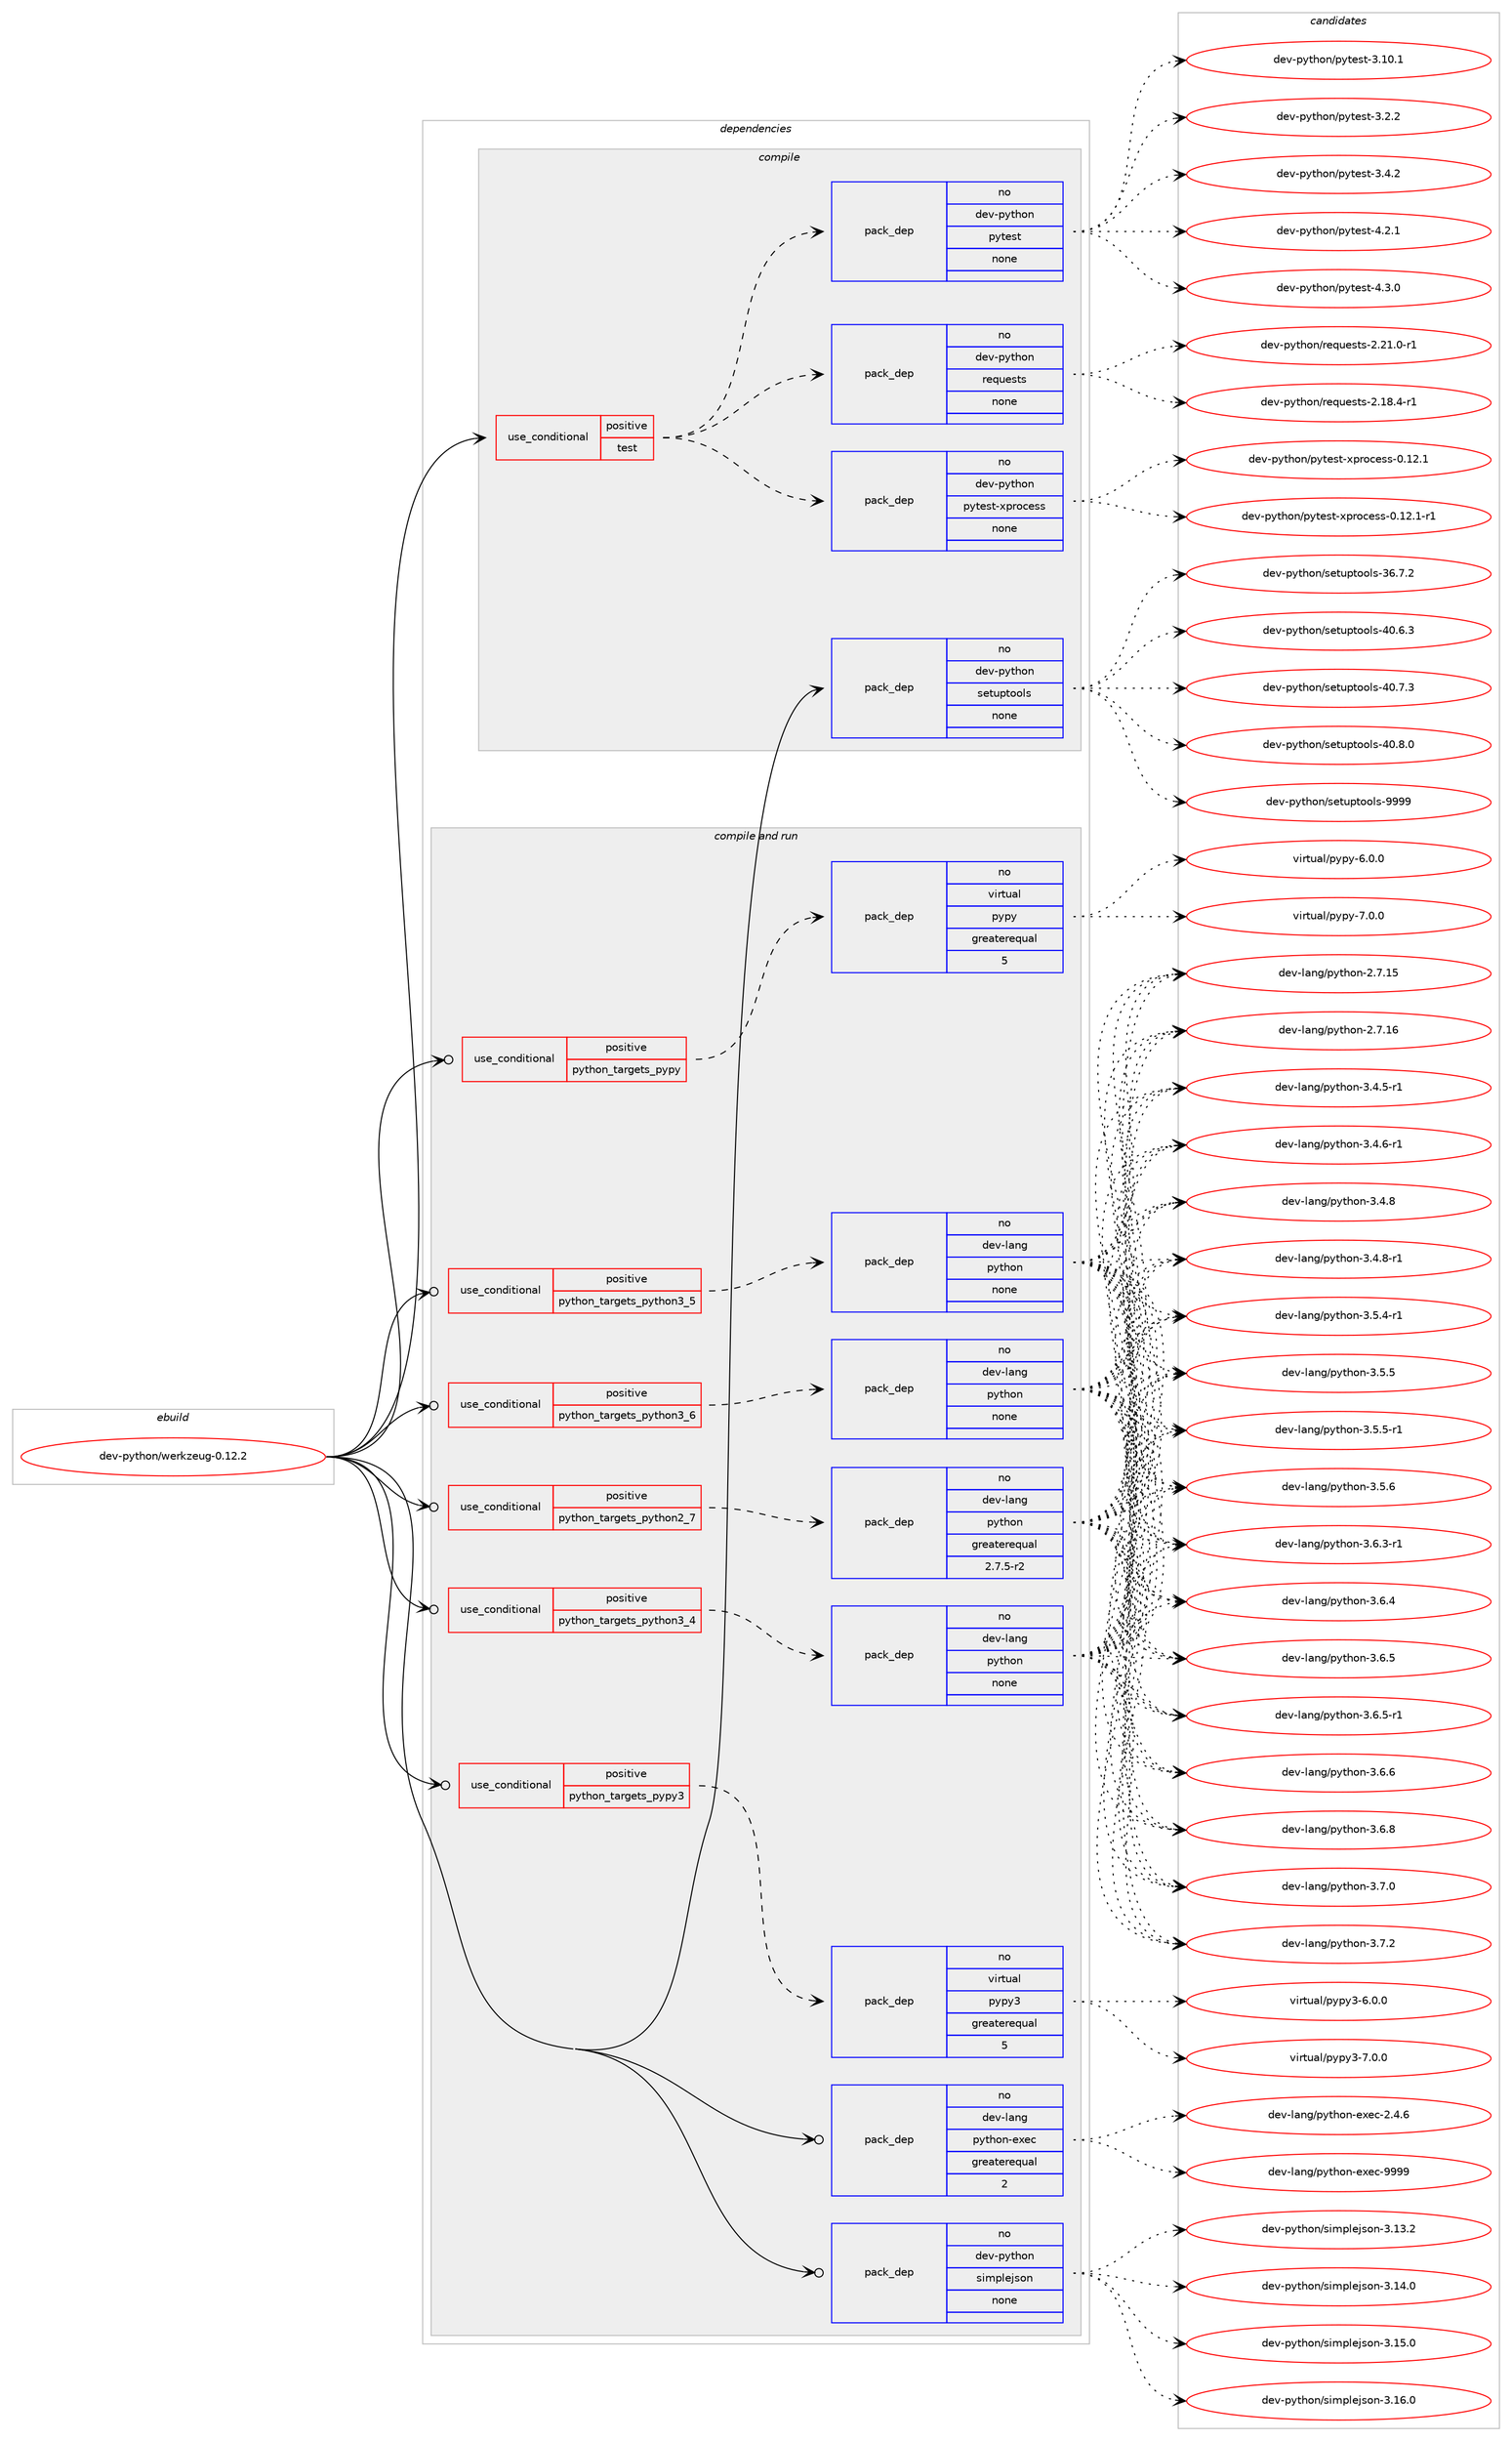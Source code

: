 digraph prolog {

# *************
# Graph options
# *************

newrank=true;
concentrate=true;
compound=true;
graph [rankdir=LR,fontname=Helvetica,fontsize=10,ranksep=1.5];#, ranksep=2.5, nodesep=0.2];
edge  [arrowhead=vee];
node  [fontname=Helvetica,fontsize=10];

# **********
# The ebuild
# **********

subgraph cluster_leftcol {
color=gray;
rank=same;
label=<<i>ebuild</i>>;
id [label="dev-python/werkzeug-0.12.2", color=red, width=4, href="../dev-python/werkzeug-0.12.2.svg"];
}

# ****************
# The dependencies
# ****************

subgraph cluster_midcol {
color=gray;
label=<<i>dependencies</i>>;
subgraph cluster_compile {
fillcolor="#eeeeee";
style=filled;
label=<<i>compile</i>>;
subgraph cond386777 {
dependency1447874 [label=<<TABLE BORDER="0" CELLBORDER="1" CELLSPACING="0" CELLPADDING="4"><TR><TD ROWSPAN="3" CELLPADDING="10">use_conditional</TD></TR><TR><TD>positive</TD></TR><TR><TD>test</TD></TR></TABLE>>, shape=none, color=red];
subgraph pack1037727 {
dependency1447875 [label=<<TABLE BORDER="0" CELLBORDER="1" CELLSPACING="0" CELLPADDING="4" WIDTH="220"><TR><TD ROWSPAN="6" CELLPADDING="30">pack_dep</TD></TR><TR><TD WIDTH="110">no</TD></TR><TR><TD>dev-python</TD></TR><TR><TD>requests</TD></TR><TR><TD>none</TD></TR><TR><TD></TD></TR></TABLE>>, shape=none, color=blue];
}
dependency1447874:e -> dependency1447875:w [weight=20,style="dashed",arrowhead="vee"];
subgraph pack1037728 {
dependency1447876 [label=<<TABLE BORDER="0" CELLBORDER="1" CELLSPACING="0" CELLPADDING="4" WIDTH="220"><TR><TD ROWSPAN="6" CELLPADDING="30">pack_dep</TD></TR><TR><TD WIDTH="110">no</TD></TR><TR><TD>dev-python</TD></TR><TR><TD>pytest</TD></TR><TR><TD>none</TD></TR><TR><TD></TD></TR></TABLE>>, shape=none, color=blue];
}
dependency1447874:e -> dependency1447876:w [weight=20,style="dashed",arrowhead="vee"];
subgraph pack1037729 {
dependency1447877 [label=<<TABLE BORDER="0" CELLBORDER="1" CELLSPACING="0" CELLPADDING="4" WIDTH="220"><TR><TD ROWSPAN="6" CELLPADDING="30">pack_dep</TD></TR><TR><TD WIDTH="110">no</TD></TR><TR><TD>dev-python</TD></TR><TR><TD>pytest-xprocess</TD></TR><TR><TD>none</TD></TR><TR><TD></TD></TR></TABLE>>, shape=none, color=blue];
}
dependency1447874:e -> dependency1447877:w [weight=20,style="dashed",arrowhead="vee"];
}
id:e -> dependency1447874:w [weight=20,style="solid",arrowhead="vee"];
subgraph pack1037730 {
dependency1447878 [label=<<TABLE BORDER="0" CELLBORDER="1" CELLSPACING="0" CELLPADDING="4" WIDTH="220"><TR><TD ROWSPAN="6" CELLPADDING="30">pack_dep</TD></TR><TR><TD WIDTH="110">no</TD></TR><TR><TD>dev-python</TD></TR><TR><TD>setuptools</TD></TR><TR><TD>none</TD></TR><TR><TD></TD></TR></TABLE>>, shape=none, color=blue];
}
id:e -> dependency1447878:w [weight=20,style="solid",arrowhead="vee"];
}
subgraph cluster_compileandrun {
fillcolor="#eeeeee";
style=filled;
label=<<i>compile and run</i>>;
subgraph cond386778 {
dependency1447879 [label=<<TABLE BORDER="0" CELLBORDER="1" CELLSPACING="0" CELLPADDING="4"><TR><TD ROWSPAN="3" CELLPADDING="10">use_conditional</TD></TR><TR><TD>positive</TD></TR><TR><TD>python_targets_pypy</TD></TR></TABLE>>, shape=none, color=red];
subgraph pack1037731 {
dependency1447880 [label=<<TABLE BORDER="0" CELLBORDER="1" CELLSPACING="0" CELLPADDING="4" WIDTH="220"><TR><TD ROWSPAN="6" CELLPADDING="30">pack_dep</TD></TR><TR><TD WIDTH="110">no</TD></TR><TR><TD>virtual</TD></TR><TR><TD>pypy</TD></TR><TR><TD>greaterequal</TD></TR><TR><TD>5</TD></TR></TABLE>>, shape=none, color=blue];
}
dependency1447879:e -> dependency1447880:w [weight=20,style="dashed",arrowhead="vee"];
}
id:e -> dependency1447879:w [weight=20,style="solid",arrowhead="odotvee"];
subgraph cond386779 {
dependency1447881 [label=<<TABLE BORDER="0" CELLBORDER="1" CELLSPACING="0" CELLPADDING="4"><TR><TD ROWSPAN="3" CELLPADDING="10">use_conditional</TD></TR><TR><TD>positive</TD></TR><TR><TD>python_targets_pypy3</TD></TR></TABLE>>, shape=none, color=red];
subgraph pack1037732 {
dependency1447882 [label=<<TABLE BORDER="0" CELLBORDER="1" CELLSPACING="0" CELLPADDING="4" WIDTH="220"><TR><TD ROWSPAN="6" CELLPADDING="30">pack_dep</TD></TR><TR><TD WIDTH="110">no</TD></TR><TR><TD>virtual</TD></TR><TR><TD>pypy3</TD></TR><TR><TD>greaterequal</TD></TR><TR><TD>5</TD></TR></TABLE>>, shape=none, color=blue];
}
dependency1447881:e -> dependency1447882:w [weight=20,style="dashed",arrowhead="vee"];
}
id:e -> dependency1447881:w [weight=20,style="solid",arrowhead="odotvee"];
subgraph cond386780 {
dependency1447883 [label=<<TABLE BORDER="0" CELLBORDER="1" CELLSPACING="0" CELLPADDING="4"><TR><TD ROWSPAN="3" CELLPADDING="10">use_conditional</TD></TR><TR><TD>positive</TD></TR><TR><TD>python_targets_python2_7</TD></TR></TABLE>>, shape=none, color=red];
subgraph pack1037733 {
dependency1447884 [label=<<TABLE BORDER="0" CELLBORDER="1" CELLSPACING="0" CELLPADDING="4" WIDTH="220"><TR><TD ROWSPAN="6" CELLPADDING="30">pack_dep</TD></TR><TR><TD WIDTH="110">no</TD></TR><TR><TD>dev-lang</TD></TR><TR><TD>python</TD></TR><TR><TD>greaterequal</TD></TR><TR><TD>2.7.5-r2</TD></TR></TABLE>>, shape=none, color=blue];
}
dependency1447883:e -> dependency1447884:w [weight=20,style="dashed",arrowhead="vee"];
}
id:e -> dependency1447883:w [weight=20,style="solid",arrowhead="odotvee"];
subgraph cond386781 {
dependency1447885 [label=<<TABLE BORDER="0" CELLBORDER="1" CELLSPACING="0" CELLPADDING="4"><TR><TD ROWSPAN="3" CELLPADDING="10">use_conditional</TD></TR><TR><TD>positive</TD></TR><TR><TD>python_targets_python3_4</TD></TR></TABLE>>, shape=none, color=red];
subgraph pack1037734 {
dependency1447886 [label=<<TABLE BORDER="0" CELLBORDER="1" CELLSPACING="0" CELLPADDING="4" WIDTH="220"><TR><TD ROWSPAN="6" CELLPADDING="30">pack_dep</TD></TR><TR><TD WIDTH="110">no</TD></TR><TR><TD>dev-lang</TD></TR><TR><TD>python</TD></TR><TR><TD>none</TD></TR><TR><TD></TD></TR></TABLE>>, shape=none, color=blue];
}
dependency1447885:e -> dependency1447886:w [weight=20,style="dashed",arrowhead="vee"];
}
id:e -> dependency1447885:w [weight=20,style="solid",arrowhead="odotvee"];
subgraph cond386782 {
dependency1447887 [label=<<TABLE BORDER="0" CELLBORDER="1" CELLSPACING="0" CELLPADDING="4"><TR><TD ROWSPAN="3" CELLPADDING="10">use_conditional</TD></TR><TR><TD>positive</TD></TR><TR><TD>python_targets_python3_5</TD></TR></TABLE>>, shape=none, color=red];
subgraph pack1037735 {
dependency1447888 [label=<<TABLE BORDER="0" CELLBORDER="1" CELLSPACING="0" CELLPADDING="4" WIDTH="220"><TR><TD ROWSPAN="6" CELLPADDING="30">pack_dep</TD></TR><TR><TD WIDTH="110">no</TD></TR><TR><TD>dev-lang</TD></TR><TR><TD>python</TD></TR><TR><TD>none</TD></TR><TR><TD></TD></TR></TABLE>>, shape=none, color=blue];
}
dependency1447887:e -> dependency1447888:w [weight=20,style="dashed",arrowhead="vee"];
}
id:e -> dependency1447887:w [weight=20,style="solid",arrowhead="odotvee"];
subgraph cond386783 {
dependency1447889 [label=<<TABLE BORDER="0" CELLBORDER="1" CELLSPACING="0" CELLPADDING="4"><TR><TD ROWSPAN="3" CELLPADDING="10">use_conditional</TD></TR><TR><TD>positive</TD></TR><TR><TD>python_targets_python3_6</TD></TR></TABLE>>, shape=none, color=red];
subgraph pack1037736 {
dependency1447890 [label=<<TABLE BORDER="0" CELLBORDER="1" CELLSPACING="0" CELLPADDING="4" WIDTH="220"><TR><TD ROWSPAN="6" CELLPADDING="30">pack_dep</TD></TR><TR><TD WIDTH="110">no</TD></TR><TR><TD>dev-lang</TD></TR><TR><TD>python</TD></TR><TR><TD>none</TD></TR><TR><TD></TD></TR></TABLE>>, shape=none, color=blue];
}
dependency1447889:e -> dependency1447890:w [weight=20,style="dashed",arrowhead="vee"];
}
id:e -> dependency1447889:w [weight=20,style="solid",arrowhead="odotvee"];
subgraph pack1037737 {
dependency1447891 [label=<<TABLE BORDER="0" CELLBORDER="1" CELLSPACING="0" CELLPADDING="4" WIDTH="220"><TR><TD ROWSPAN="6" CELLPADDING="30">pack_dep</TD></TR><TR><TD WIDTH="110">no</TD></TR><TR><TD>dev-lang</TD></TR><TR><TD>python-exec</TD></TR><TR><TD>greaterequal</TD></TR><TR><TD>2</TD></TR></TABLE>>, shape=none, color=blue];
}
id:e -> dependency1447891:w [weight=20,style="solid",arrowhead="odotvee"];
subgraph pack1037738 {
dependency1447892 [label=<<TABLE BORDER="0" CELLBORDER="1" CELLSPACING="0" CELLPADDING="4" WIDTH="220"><TR><TD ROWSPAN="6" CELLPADDING="30">pack_dep</TD></TR><TR><TD WIDTH="110">no</TD></TR><TR><TD>dev-python</TD></TR><TR><TD>simplejson</TD></TR><TR><TD>none</TD></TR><TR><TD></TD></TR></TABLE>>, shape=none, color=blue];
}
id:e -> dependency1447892:w [weight=20,style="solid",arrowhead="odotvee"];
}
subgraph cluster_run {
fillcolor="#eeeeee";
style=filled;
label=<<i>run</i>>;
}
}

# **************
# The candidates
# **************

subgraph cluster_choices {
rank=same;
color=gray;
label=<<i>candidates</i>>;

subgraph choice1037727 {
color=black;
nodesep=1;
choice1001011184511212111610411111047114101113117101115116115455046495646524511449 [label="dev-python/requests-2.18.4-r1", color=red, width=4,href="../dev-python/requests-2.18.4-r1.svg"];
choice1001011184511212111610411111047114101113117101115116115455046504946484511449 [label="dev-python/requests-2.21.0-r1", color=red, width=4,href="../dev-python/requests-2.21.0-r1.svg"];
dependency1447875:e -> choice1001011184511212111610411111047114101113117101115116115455046495646524511449:w [style=dotted,weight="100"];
dependency1447875:e -> choice1001011184511212111610411111047114101113117101115116115455046504946484511449:w [style=dotted,weight="100"];
}
subgraph choice1037728 {
color=black;
nodesep=1;
choice100101118451121211161041111104711212111610111511645514649484649 [label="dev-python/pytest-3.10.1", color=red, width=4,href="../dev-python/pytest-3.10.1.svg"];
choice1001011184511212111610411111047112121116101115116455146504650 [label="dev-python/pytest-3.2.2", color=red, width=4,href="../dev-python/pytest-3.2.2.svg"];
choice1001011184511212111610411111047112121116101115116455146524650 [label="dev-python/pytest-3.4.2", color=red, width=4,href="../dev-python/pytest-3.4.2.svg"];
choice1001011184511212111610411111047112121116101115116455246504649 [label="dev-python/pytest-4.2.1", color=red, width=4,href="../dev-python/pytest-4.2.1.svg"];
choice1001011184511212111610411111047112121116101115116455246514648 [label="dev-python/pytest-4.3.0", color=red, width=4,href="../dev-python/pytest-4.3.0.svg"];
dependency1447876:e -> choice100101118451121211161041111104711212111610111511645514649484649:w [style=dotted,weight="100"];
dependency1447876:e -> choice1001011184511212111610411111047112121116101115116455146504650:w [style=dotted,weight="100"];
dependency1447876:e -> choice1001011184511212111610411111047112121116101115116455146524650:w [style=dotted,weight="100"];
dependency1447876:e -> choice1001011184511212111610411111047112121116101115116455246504649:w [style=dotted,weight="100"];
dependency1447876:e -> choice1001011184511212111610411111047112121116101115116455246514648:w [style=dotted,weight="100"];
}
subgraph choice1037729 {
color=black;
nodesep=1;
choice1001011184511212111610411111047112121116101115116451201121141119910111511545484649504649 [label="dev-python/pytest-xprocess-0.12.1", color=red, width=4,href="../dev-python/pytest-xprocess-0.12.1.svg"];
choice10010111845112121116104111110471121211161011151164512011211411199101115115454846495046494511449 [label="dev-python/pytest-xprocess-0.12.1-r1", color=red, width=4,href="../dev-python/pytest-xprocess-0.12.1-r1.svg"];
dependency1447877:e -> choice1001011184511212111610411111047112121116101115116451201121141119910111511545484649504649:w [style=dotted,weight="100"];
dependency1447877:e -> choice10010111845112121116104111110471121211161011151164512011211411199101115115454846495046494511449:w [style=dotted,weight="100"];
}
subgraph choice1037730 {
color=black;
nodesep=1;
choice100101118451121211161041111104711510111611711211611111110811545515446554650 [label="dev-python/setuptools-36.7.2", color=red, width=4,href="../dev-python/setuptools-36.7.2.svg"];
choice100101118451121211161041111104711510111611711211611111110811545524846544651 [label="dev-python/setuptools-40.6.3", color=red, width=4,href="../dev-python/setuptools-40.6.3.svg"];
choice100101118451121211161041111104711510111611711211611111110811545524846554651 [label="dev-python/setuptools-40.7.3", color=red, width=4,href="../dev-python/setuptools-40.7.3.svg"];
choice100101118451121211161041111104711510111611711211611111110811545524846564648 [label="dev-python/setuptools-40.8.0", color=red, width=4,href="../dev-python/setuptools-40.8.0.svg"];
choice10010111845112121116104111110471151011161171121161111111081154557575757 [label="dev-python/setuptools-9999", color=red, width=4,href="../dev-python/setuptools-9999.svg"];
dependency1447878:e -> choice100101118451121211161041111104711510111611711211611111110811545515446554650:w [style=dotted,weight="100"];
dependency1447878:e -> choice100101118451121211161041111104711510111611711211611111110811545524846544651:w [style=dotted,weight="100"];
dependency1447878:e -> choice100101118451121211161041111104711510111611711211611111110811545524846554651:w [style=dotted,weight="100"];
dependency1447878:e -> choice100101118451121211161041111104711510111611711211611111110811545524846564648:w [style=dotted,weight="100"];
dependency1447878:e -> choice10010111845112121116104111110471151011161171121161111111081154557575757:w [style=dotted,weight="100"];
}
subgraph choice1037731 {
color=black;
nodesep=1;
choice1181051141161179710847112121112121455446484648 [label="virtual/pypy-6.0.0", color=red, width=4,href="../virtual/pypy-6.0.0.svg"];
choice1181051141161179710847112121112121455546484648 [label="virtual/pypy-7.0.0", color=red, width=4,href="../virtual/pypy-7.0.0.svg"];
dependency1447880:e -> choice1181051141161179710847112121112121455446484648:w [style=dotted,weight="100"];
dependency1447880:e -> choice1181051141161179710847112121112121455546484648:w [style=dotted,weight="100"];
}
subgraph choice1037732 {
color=black;
nodesep=1;
choice118105114116117971084711212111212151455446484648 [label="virtual/pypy3-6.0.0", color=red, width=4,href="../virtual/pypy3-6.0.0.svg"];
choice118105114116117971084711212111212151455546484648 [label="virtual/pypy3-7.0.0", color=red, width=4,href="../virtual/pypy3-7.0.0.svg"];
dependency1447882:e -> choice118105114116117971084711212111212151455446484648:w [style=dotted,weight="100"];
dependency1447882:e -> choice118105114116117971084711212111212151455546484648:w [style=dotted,weight="100"];
}
subgraph choice1037733 {
color=black;
nodesep=1;
choice10010111845108971101034711212111610411111045504655464953 [label="dev-lang/python-2.7.15", color=red, width=4,href="../dev-lang/python-2.7.15.svg"];
choice10010111845108971101034711212111610411111045504655464954 [label="dev-lang/python-2.7.16", color=red, width=4,href="../dev-lang/python-2.7.16.svg"];
choice1001011184510897110103471121211161041111104551465246534511449 [label="dev-lang/python-3.4.5-r1", color=red, width=4,href="../dev-lang/python-3.4.5-r1.svg"];
choice1001011184510897110103471121211161041111104551465246544511449 [label="dev-lang/python-3.4.6-r1", color=red, width=4,href="../dev-lang/python-3.4.6-r1.svg"];
choice100101118451089711010347112121116104111110455146524656 [label="dev-lang/python-3.4.8", color=red, width=4,href="../dev-lang/python-3.4.8.svg"];
choice1001011184510897110103471121211161041111104551465246564511449 [label="dev-lang/python-3.4.8-r1", color=red, width=4,href="../dev-lang/python-3.4.8-r1.svg"];
choice1001011184510897110103471121211161041111104551465346524511449 [label="dev-lang/python-3.5.4-r1", color=red, width=4,href="../dev-lang/python-3.5.4-r1.svg"];
choice100101118451089711010347112121116104111110455146534653 [label="dev-lang/python-3.5.5", color=red, width=4,href="../dev-lang/python-3.5.5.svg"];
choice1001011184510897110103471121211161041111104551465346534511449 [label="dev-lang/python-3.5.5-r1", color=red, width=4,href="../dev-lang/python-3.5.5-r1.svg"];
choice100101118451089711010347112121116104111110455146534654 [label="dev-lang/python-3.5.6", color=red, width=4,href="../dev-lang/python-3.5.6.svg"];
choice1001011184510897110103471121211161041111104551465446514511449 [label="dev-lang/python-3.6.3-r1", color=red, width=4,href="../dev-lang/python-3.6.3-r1.svg"];
choice100101118451089711010347112121116104111110455146544652 [label="dev-lang/python-3.6.4", color=red, width=4,href="../dev-lang/python-3.6.4.svg"];
choice100101118451089711010347112121116104111110455146544653 [label="dev-lang/python-3.6.5", color=red, width=4,href="../dev-lang/python-3.6.5.svg"];
choice1001011184510897110103471121211161041111104551465446534511449 [label="dev-lang/python-3.6.5-r1", color=red, width=4,href="../dev-lang/python-3.6.5-r1.svg"];
choice100101118451089711010347112121116104111110455146544654 [label="dev-lang/python-3.6.6", color=red, width=4,href="../dev-lang/python-3.6.6.svg"];
choice100101118451089711010347112121116104111110455146544656 [label="dev-lang/python-3.6.8", color=red, width=4,href="../dev-lang/python-3.6.8.svg"];
choice100101118451089711010347112121116104111110455146554648 [label="dev-lang/python-3.7.0", color=red, width=4,href="../dev-lang/python-3.7.0.svg"];
choice100101118451089711010347112121116104111110455146554650 [label="dev-lang/python-3.7.2", color=red, width=4,href="../dev-lang/python-3.7.2.svg"];
dependency1447884:e -> choice10010111845108971101034711212111610411111045504655464953:w [style=dotted,weight="100"];
dependency1447884:e -> choice10010111845108971101034711212111610411111045504655464954:w [style=dotted,weight="100"];
dependency1447884:e -> choice1001011184510897110103471121211161041111104551465246534511449:w [style=dotted,weight="100"];
dependency1447884:e -> choice1001011184510897110103471121211161041111104551465246544511449:w [style=dotted,weight="100"];
dependency1447884:e -> choice100101118451089711010347112121116104111110455146524656:w [style=dotted,weight="100"];
dependency1447884:e -> choice1001011184510897110103471121211161041111104551465246564511449:w [style=dotted,weight="100"];
dependency1447884:e -> choice1001011184510897110103471121211161041111104551465346524511449:w [style=dotted,weight="100"];
dependency1447884:e -> choice100101118451089711010347112121116104111110455146534653:w [style=dotted,weight="100"];
dependency1447884:e -> choice1001011184510897110103471121211161041111104551465346534511449:w [style=dotted,weight="100"];
dependency1447884:e -> choice100101118451089711010347112121116104111110455146534654:w [style=dotted,weight="100"];
dependency1447884:e -> choice1001011184510897110103471121211161041111104551465446514511449:w [style=dotted,weight="100"];
dependency1447884:e -> choice100101118451089711010347112121116104111110455146544652:w [style=dotted,weight="100"];
dependency1447884:e -> choice100101118451089711010347112121116104111110455146544653:w [style=dotted,weight="100"];
dependency1447884:e -> choice1001011184510897110103471121211161041111104551465446534511449:w [style=dotted,weight="100"];
dependency1447884:e -> choice100101118451089711010347112121116104111110455146544654:w [style=dotted,weight="100"];
dependency1447884:e -> choice100101118451089711010347112121116104111110455146544656:w [style=dotted,weight="100"];
dependency1447884:e -> choice100101118451089711010347112121116104111110455146554648:w [style=dotted,weight="100"];
dependency1447884:e -> choice100101118451089711010347112121116104111110455146554650:w [style=dotted,weight="100"];
}
subgraph choice1037734 {
color=black;
nodesep=1;
choice10010111845108971101034711212111610411111045504655464953 [label="dev-lang/python-2.7.15", color=red, width=4,href="../dev-lang/python-2.7.15.svg"];
choice10010111845108971101034711212111610411111045504655464954 [label="dev-lang/python-2.7.16", color=red, width=4,href="../dev-lang/python-2.7.16.svg"];
choice1001011184510897110103471121211161041111104551465246534511449 [label="dev-lang/python-3.4.5-r1", color=red, width=4,href="../dev-lang/python-3.4.5-r1.svg"];
choice1001011184510897110103471121211161041111104551465246544511449 [label="dev-lang/python-3.4.6-r1", color=red, width=4,href="../dev-lang/python-3.4.6-r1.svg"];
choice100101118451089711010347112121116104111110455146524656 [label="dev-lang/python-3.4.8", color=red, width=4,href="../dev-lang/python-3.4.8.svg"];
choice1001011184510897110103471121211161041111104551465246564511449 [label="dev-lang/python-3.4.8-r1", color=red, width=4,href="../dev-lang/python-3.4.8-r1.svg"];
choice1001011184510897110103471121211161041111104551465346524511449 [label="dev-lang/python-3.5.4-r1", color=red, width=4,href="../dev-lang/python-3.5.4-r1.svg"];
choice100101118451089711010347112121116104111110455146534653 [label="dev-lang/python-3.5.5", color=red, width=4,href="../dev-lang/python-3.5.5.svg"];
choice1001011184510897110103471121211161041111104551465346534511449 [label="dev-lang/python-3.5.5-r1", color=red, width=4,href="../dev-lang/python-3.5.5-r1.svg"];
choice100101118451089711010347112121116104111110455146534654 [label="dev-lang/python-3.5.6", color=red, width=4,href="../dev-lang/python-3.5.6.svg"];
choice1001011184510897110103471121211161041111104551465446514511449 [label="dev-lang/python-3.6.3-r1", color=red, width=4,href="../dev-lang/python-3.6.3-r1.svg"];
choice100101118451089711010347112121116104111110455146544652 [label="dev-lang/python-3.6.4", color=red, width=4,href="../dev-lang/python-3.6.4.svg"];
choice100101118451089711010347112121116104111110455146544653 [label="dev-lang/python-3.6.5", color=red, width=4,href="../dev-lang/python-3.6.5.svg"];
choice1001011184510897110103471121211161041111104551465446534511449 [label="dev-lang/python-3.6.5-r1", color=red, width=4,href="../dev-lang/python-3.6.5-r1.svg"];
choice100101118451089711010347112121116104111110455146544654 [label="dev-lang/python-3.6.6", color=red, width=4,href="../dev-lang/python-3.6.6.svg"];
choice100101118451089711010347112121116104111110455146544656 [label="dev-lang/python-3.6.8", color=red, width=4,href="../dev-lang/python-3.6.8.svg"];
choice100101118451089711010347112121116104111110455146554648 [label="dev-lang/python-3.7.0", color=red, width=4,href="../dev-lang/python-3.7.0.svg"];
choice100101118451089711010347112121116104111110455146554650 [label="dev-lang/python-3.7.2", color=red, width=4,href="../dev-lang/python-3.7.2.svg"];
dependency1447886:e -> choice10010111845108971101034711212111610411111045504655464953:w [style=dotted,weight="100"];
dependency1447886:e -> choice10010111845108971101034711212111610411111045504655464954:w [style=dotted,weight="100"];
dependency1447886:e -> choice1001011184510897110103471121211161041111104551465246534511449:w [style=dotted,weight="100"];
dependency1447886:e -> choice1001011184510897110103471121211161041111104551465246544511449:w [style=dotted,weight="100"];
dependency1447886:e -> choice100101118451089711010347112121116104111110455146524656:w [style=dotted,weight="100"];
dependency1447886:e -> choice1001011184510897110103471121211161041111104551465246564511449:w [style=dotted,weight="100"];
dependency1447886:e -> choice1001011184510897110103471121211161041111104551465346524511449:w [style=dotted,weight="100"];
dependency1447886:e -> choice100101118451089711010347112121116104111110455146534653:w [style=dotted,weight="100"];
dependency1447886:e -> choice1001011184510897110103471121211161041111104551465346534511449:w [style=dotted,weight="100"];
dependency1447886:e -> choice100101118451089711010347112121116104111110455146534654:w [style=dotted,weight="100"];
dependency1447886:e -> choice1001011184510897110103471121211161041111104551465446514511449:w [style=dotted,weight="100"];
dependency1447886:e -> choice100101118451089711010347112121116104111110455146544652:w [style=dotted,weight="100"];
dependency1447886:e -> choice100101118451089711010347112121116104111110455146544653:w [style=dotted,weight="100"];
dependency1447886:e -> choice1001011184510897110103471121211161041111104551465446534511449:w [style=dotted,weight="100"];
dependency1447886:e -> choice100101118451089711010347112121116104111110455146544654:w [style=dotted,weight="100"];
dependency1447886:e -> choice100101118451089711010347112121116104111110455146544656:w [style=dotted,weight="100"];
dependency1447886:e -> choice100101118451089711010347112121116104111110455146554648:w [style=dotted,weight="100"];
dependency1447886:e -> choice100101118451089711010347112121116104111110455146554650:w [style=dotted,weight="100"];
}
subgraph choice1037735 {
color=black;
nodesep=1;
choice10010111845108971101034711212111610411111045504655464953 [label="dev-lang/python-2.7.15", color=red, width=4,href="../dev-lang/python-2.7.15.svg"];
choice10010111845108971101034711212111610411111045504655464954 [label="dev-lang/python-2.7.16", color=red, width=4,href="../dev-lang/python-2.7.16.svg"];
choice1001011184510897110103471121211161041111104551465246534511449 [label="dev-lang/python-3.4.5-r1", color=red, width=4,href="../dev-lang/python-3.4.5-r1.svg"];
choice1001011184510897110103471121211161041111104551465246544511449 [label="dev-lang/python-3.4.6-r1", color=red, width=4,href="../dev-lang/python-3.4.6-r1.svg"];
choice100101118451089711010347112121116104111110455146524656 [label="dev-lang/python-3.4.8", color=red, width=4,href="../dev-lang/python-3.4.8.svg"];
choice1001011184510897110103471121211161041111104551465246564511449 [label="dev-lang/python-3.4.8-r1", color=red, width=4,href="../dev-lang/python-3.4.8-r1.svg"];
choice1001011184510897110103471121211161041111104551465346524511449 [label="dev-lang/python-3.5.4-r1", color=red, width=4,href="../dev-lang/python-3.5.4-r1.svg"];
choice100101118451089711010347112121116104111110455146534653 [label="dev-lang/python-3.5.5", color=red, width=4,href="../dev-lang/python-3.5.5.svg"];
choice1001011184510897110103471121211161041111104551465346534511449 [label="dev-lang/python-3.5.5-r1", color=red, width=4,href="../dev-lang/python-3.5.5-r1.svg"];
choice100101118451089711010347112121116104111110455146534654 [label="dev-lang/python-3.5.6", color=red, width=4,href="../dev-lang/python-3.5.6.svg"];
choice1001011184510897110103471121211161041111104551465446514511449 [label="dev-lang/python-3.6.3-r1", color=red, width=4,href="../dev-lang/python-3.6.3-r1.svg"];
choice100101118451089711010347112121116104111110455146544652 [label="dev-lang/python-3.6.4", color=red, width=4,href="../dev-lang/python-3.6.4.svg"];
choice100101118451089711010347112121116104111110455146544653 [label="dev-lang/python-3.6.5", color=red, width=4,href="../dev-lang/python-3.6.5.svg"];
choice1001011184510897110103471121211161041111104551465446534511449 [label="dev-lang/python-3.6.5-r1", color=red, width=4,href="../dev-lang/python-3.6.5-r1.svg"];
choice100101118451089711010347112121116104111110455146544654 [label="dev-lang/python-3.6.6", color=red, width=4,href="../dev-lang/python-3.6.6.svg"];
choice100101118451089711010347112121116104111110455146544656 [label="dev-lang/python-3.6.8", color=red, width=4,href="../dev-lang/python-3.6.8.svg"];
choice100101118451089711010347112121116104111110455146554648 [label="dev-lang/python-3.7.0", color=red, width=4,href="../dev-lang/python-3.7.0.svg"];
choice100101118451089711010347112121116104111110455146554650 [label="dev-lang/python-3.7.2", color=red, width=4,href="../dev-lang/python-3.7.2.svg"];
dependency1447888:e -> choice10010111845108971101034711212111610411111045504655464953:w [style=dotted,weight="100"];
dependency1447888:e -> choice10010111845108971101034711212111610411111045504655464954:w [style=dotted,weight="100"];
dependency1447888:e -> choice1001011184510897110103471121211161041111104551465246534511449:w [style=dotted,weight="100"];
dependency1447888:e -> choice1001011184510897110103471121211161041111104551465246544511449:w [style=dotted,weight="100"];
dependency1447888:e -> choice100101118451089711010347112121116104111110455146524656:w [style=dotted,weight="100"];
dependency1447888:e -> choice1001011184510897110103471121211161041111104551465246564511449:w [style=dotted,weight="100"];
dependency1447888:e -> choice1001011184510897110103471121211161041111104551465346524511449:w [style=dotted,weight="100"];
dependency1447888:e -> choice100101118451089711010347112121116104111110455146534653:w [style=dotted,weight="100"];
dependency1447888:e -> choice1001011184510897110103471121211161041111104551465346534511449:w [style=dotted,weight="100"];
dependency1447888:e -> choice100101118451089711010347112121116104111110455146534654:w [style=dotted,weight="100"];
dependency1447888:e -> choice1001011184510897110103471121211161041111104551465446514511449:w [style=dotted,weight="100"];
dependency1447888:e -> choice100101118451089711010347112121116104111110455146544652:w [style=dotted,weight="100"];
dependency1447888:e -> choice100101118451089711010347112121116104111110455146544653:w [style=dotted,weight="100"];
dependency1447888:e -> choice1001011184510897110103471121211161041111104551465446534511449:w [style=dotted,weight="100"];
dependency1447888:e -> choice100101118451089711010347112121116104111110455146544654:w [style=dotted,weight="100"];
dependency1447888:e -> choice100101118451089711010347112121116104111110455146544656:w [style=dotted,weight="100"];
dependency1447888:e -> choice100101118451089711010347112121116104111110455146554648:w [style=dotted,weight="100"];
dependency1447888:e -> choice100101118451089711010347112121116104111110455146554650:w [style=dotted,weight="100"];
}
subgraph choice1037736 {
color=black;
nodesep=1;
choice10010111845108971101034711212111610411111045504655464953 [label="dev-lang/python-2.7.15", color=red, width=4,href="../dev-lang/python-2.7.15.svg"];
choice10010111845108971101034711212111610411111045504655464954 [label="dev-lang/python-2.7.16", color=red, width=4,href="../dev-lang/python-2.7.16.svg"];
choice1001011184510897110103471121211161041111104551465246534511449 [label="dev-lang/python-3.4.5-r1", color=red, width=4,href="../dev-lang/python-3.4.5-r1.svg"];
choice1001011184510897110103471121211161041111104551465246544511449 [label="dev-lang/python-3.4.6-r1", color=red, width=4,href="../dev-lang/python-3.4.6-r1.svg"];
choice100101118451089711010347112121116104111110455146524656 [label="dev-lang/python-3.4.8", color=red, width=4,href="../dev-lang/python-3.4.8.svg"];
choice1001011184510897110103471121211161041111104551465246564511449 [label="dev-lang/python-3.4.8-r1", color=red, width=4,href="../dev-lang/python-3.4.8-r1.svg"];
choice1001011184510897110103471121211161041111104551465346524511449 [label="dev-lang/python-3.5.4-r1", color=red, width=4,href="../dev-lang/python-3.5.4-r1.svg"];
choice100101118451089711010347112121116104111110455146534653 [label="dev-lang/python-3.5.5", color=red, width=4,href="../dev-lang/python-3.5.5.svg"];
choice1001011184510897110103471121211161041111104551465346534511449 [label="dev-lang/python-3.5.5-r1", color=red, width=4,href="../dev-lang/python-3.5.5-r1.svg"];
choice100101118451089711010347112121116104111110455146534654 [label="dev-lang/python-3.5.6", color=red, width=4,href="../dev-lang/python-3.5.6.svg"];
choice1001011184510897110103471121211161041111104551465446514511449 [label="dev-lang/python-3.6.3-r1", color=red, width=4,href="../dev-lang/python-3.6.3-r1.svg"];
choice100101118451089711010347112121116104111110455146544652 [label="dev-lang/python-3.6.4", color=red, width=4,href="../dev-lang/python-3.6.4.svg"];
choice100101118451089711010347112121116104111110455146544653 [label="dev-lang/python-3.6.5", color=red, width=4,href="../dev-lang/python-3.6.5.svg"];
choice1001011184510897110103471121211161041111104551465446534511449 [label="dev-lang/python-3.6.5-r1", color=red, width=4,href="../dev-lang/python-3.6.5-r1.svg"];
choice100101118451089711010347112121116104111110455146544654 [label="dev-lang/python-3.6.6", color=red, width=4,href="../dev-lang/python-3.6.6.svg"];
choice100101118451089711010347112121116104111110455146544656 [label="dev-lang/python-3.6.8", color=red, width=4,href="../dev-lang/python-3.6.8.svg"];
choice100101118451089711010347112121116104111110455146554648 [label="dev-lang/python-3.7.0", color=red, width=4,href="../dev-lang/python-3.7.0.svg"];
choice100101118451089711010347112121116104111110455146554650 [label="dev-lang/python-3.7.2", color=red, width=4,href="../dev-lang/python-3.7.2.svg"];
dependency1447890:e -> choice10010111845108971101034711212111610411111045504655464953:w [style=dotted,weight="100"];
dependency1447890:e -> choice10010111845108971101034711212111610411111045504655464954:w [style=dotted,weight="100"];
dependency1447890:e -> choice1001011184510897110103471121211161041111104551465246534511449:w [style=dotted,weight="100"];
dependency1447890:e -> choice1001011184510897110103471121211161041111104551465246544511449:w [style=dotted,weight="100"];
dependency1447890:e -> choice100101118451089711010347112121116104111110455146524656:w [style=dotted,weight="100"];
dependency1447890:e -> choice1001011184510897110103471121211161041111104551465246564511449:w [style=dotted,weight="100"];
dependency1447890:e -> choice1001011184510897110103471121211161041111104551465346524511449:w [style=dotted,weight="100"];
dependency1447890:e -> choice100101118451089711010347112121116104111110455146534653:w [style=dotted,weight="100"];
dependency1447890:e -> choice1001011184510897110103471121211161041111104551465346534511449:w [style=dotted,weight="100"];
dependency1447890:e -> choice100101118451089711010347112121116104111110455146534654:w [style=dotted,weight="100"];
dependency1447890:e -> choice1001011184510897110103471121211161041111104551465446514511449:w [style=dotted,weight="100"];
dependency1447890:e -> choice100101118451089711010347112121116104111110455146544652:w [style=dotted,weight="100"];
dependency1447890:e -> choice100101118451089711010347112121116104111110455146544653:w [style=dotted,weight="100"];
dependency1447890:e -> choice1001011184510897110103471121211161041111104551465446534511449:w [style=dotted,weight="100"];
dependency1447890:e -> choice100101118451089711010347112121116104111110455146544654:w [style=dotted,weight="100"];
dependency1447890:e -> choice100101118451089711010347112121116104111110455146544656:w [style=dotted,weight="100"];
dependency1447890:e -> choice100101118451089711010347112121116104111110455146554648:w [style=dotted,weight="100"];
dependency1447890:e -> choice100101118451089711010347112121116104111110455146554650:w [style=dotted,weight="100"];
}
subgraph choice1037737 {
color=black;
nodesep=1;
choice1001011184510897110103471121211161041111104510112010199455046524654 [label="dev-lang/python-exec-2.4.6", color=red, width=4,href="../dev-lang/python-exec-2.4.6.svg"];
choice10010111845108971101034711212111610411111045101120101994557575757 [label="dev-lang/python-exec-9999", color=red, width=4,href="../dev-lang/python-exec-9999.svg"];
dependency1447891:e -> choice1001011184510897110103471121211161041111104510112010199455046524654:w [style=dotted,weight="100"];
dependency1447891:e -> choice10010111845108971101034711212111610411111045101120101994557575757:w [style=dotted,weight="100"];
}
subgraph choice1037738 {
color=black;
nodesep=1;
choice100101118451121211161041111104711510510911210810110611511111045514649514650 [label="dev-python/simplejson-3.13.2", color=red, width=4,href="../dev-python/simplejson-3.13.2.svg"];
choice100101118451121211161041111104711510510911210810110611511111045514649524648 [label="dev-python/simplejson-3.14.0", color=red, width=4,href="../dev-python/simplejson-3.14.0.svg"];
choice100101118451121211161041111104711510510911210810110611511111045514649534648 [label="dev-python/simplejson-3.15.0", color=red, width=4,href="../dev-python/simplejson-3.15.0.svg"];
choice100101118451121211161041111104711510510911210810110611511111045514649544648 [label="dev-python/simplejson-3.16.0", color=red, width=4,href="../dev-python/simplejson-3.16.0.svg"];
dependency1447892:e -> choice100101118451121211161041111104711510510911210810110611511111045514649514650:w [style=dotted,weight="100"];
dependency1447892:e -> choice100101118451121211161041111104711510510911210810110611511111045514649524648:w [style=dotted,weight="100"];
dependency1447892:e -> choice100101118451121211161041111104711510510911210810110611511111045514649534648:w [style=dotted,weight="100"];
dependency1447892:e -> choice100101118451121211161041111104711510510911210810110611511111045514649544648:w [style=dotted,weight="100"];
}
}

}
